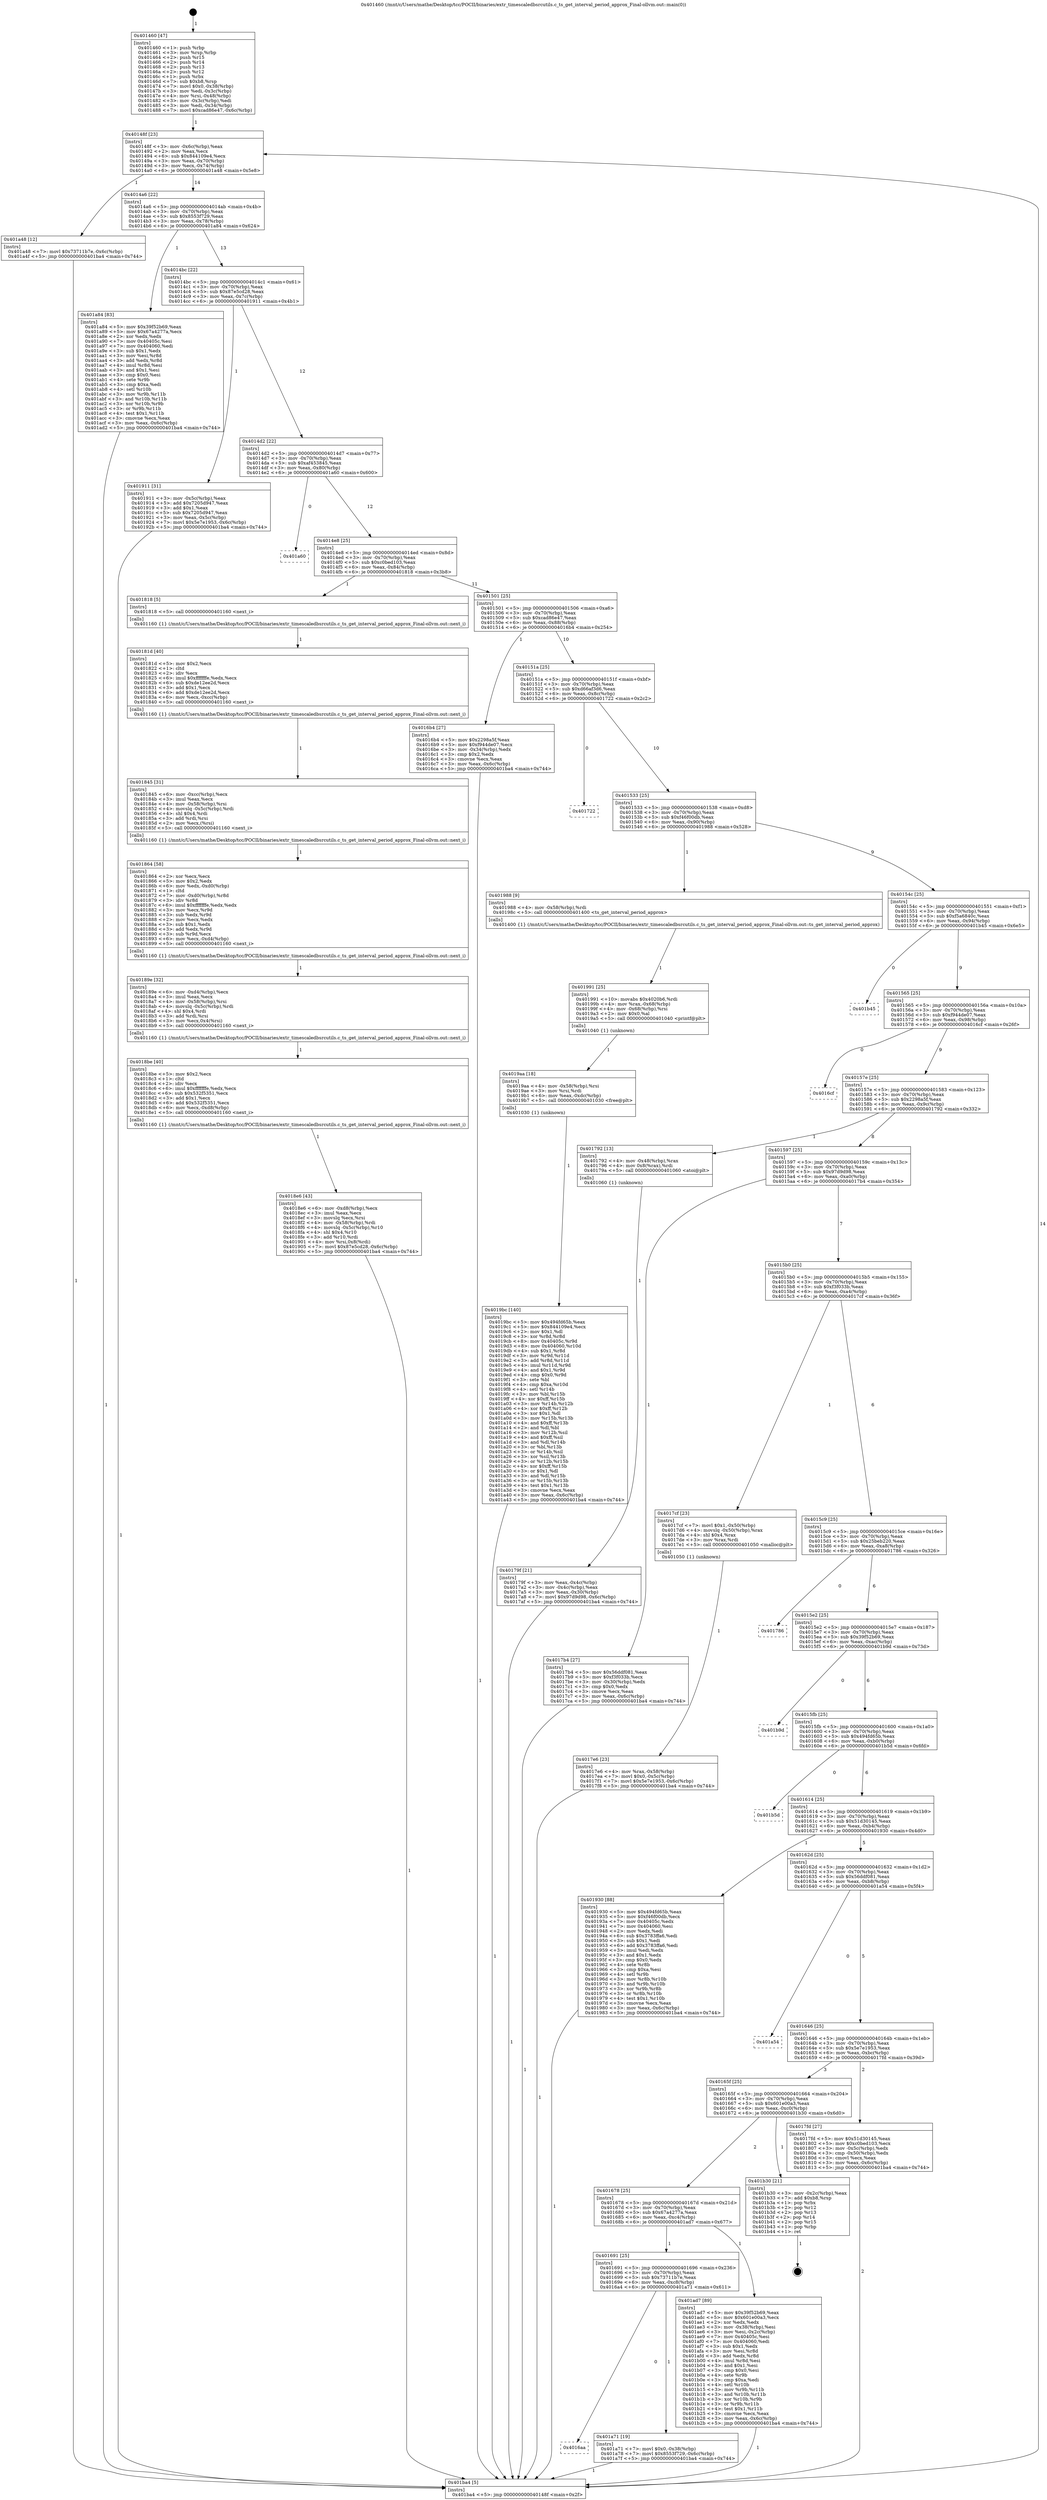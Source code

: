 digraph "0x401460" {
  label = "0x401460 (/mnt/c/Users/mathe/Desktop/tcc/POCII/binaries/extr_timescaledbsrcutils.c_ts_get_interval_period_approx_Final-ollvm.out::main(0))"
  labelloc = "t"
  node[shape=record]

  Entry [label="",width=0.3,height=0.3,shape=circle,fillcolor=black,style=filled]
  "0x40148f" [label="{
     0x40148f [23]\l
     | [instrs]\l
     &nbsp;&nbsp;0x40148f \<+3\>: mov -0x6c(%rbp),%eax\l
     &nbsp;&nbsp;0x401492 \<+2\>: mov %eax,%ecx\l
     &nbsp;&nbsp;0x401494 \<+6\>: sub $0x844109e4,%ecx\l
     &nbsp;&nbsp;0x40149a \<+3\>: mov %eax,-0x70(%rbp)\l
     &nbsp;&nbsp;0x40149d \<+3\>: mov %ecx,-0x74(%rbp)\l
     &nbsp;&nbsp;0x4014a0 \<+6\>: je 0000000000401a48 \<main+0x5e8\>\l
  }"]
  "0x401a48" [label="{
     0x401a48 [12]\l
     | [instrs]\l
     &nbsp;&nbsp;0x401a48 \<+7\>: movl $0x73711b7e,-0x6c(%rbp)\l
     &nbsp;&nbsp;0x401a4f \<+5\>: jmp 0000000000401ba4 \<main+0x744\>\l
  }"]
  "0x4014a6" [label="{
     0x4014a6 [22]\l
     | [instrs]\l
     &nbsp;&nbsp;0x4014a6 \<+5\>: jmp 00000000004014ab \<main+0x4b\>\l
     &nbsp;&nbsp;0x4014ab \<+3\>: mov -0x70(%rbp),%eax\l
     &nbsp;&nbsp;0x4014ae \<+5\>: sub $0x8553f729,%eax\l
     &nbsp;&nbsp;0x4014b3 \<+3\>: mov %eax,-0x78(%rbp)\l
     &nbsp;&nbsp;0x4014b6 \<+6\>: je 0000000000401a84 \<main+0x624\>\l
  }"]
  Exit [label="",width=0.3,height=0.3,shape=circle,fillcolor=black,style=filled,peripheries=2]
  "0x401a84" [label="{
     0x401a84 [83]\l
     | [instrs]\l
     &nbsp;&nbsp;0x401a84 \<+5\>: mov $0x39f52b69,%eax\l
     &nbsp;&nbsp;0x401a89 \<+5\>: mov $0x67a4277a,%ecx\l
     &nbsp;&nbsp;0x401a8e \<+2\>: xor %edx,%edx\l
     &nbsp;&nbsp;0x401a90 \<+7\>: mov 0x40405c,%esi\l
     &nbsp;&nbsp;0x401a97 \<+7\>: mov 0x404060,%edi\l
     &nbsp;&nbsp;0x401a9e \<+3\>: sub $0x1,%edx\l
     &nbsp;&nbsp;0x401aa1 \<+3\>: mov %esi,%r8d\l
     &nbsp;&nbsp;0x401aa4 \<+3\>: add %edx,%r8d\l
     &nbsp;&nbsp;0x401aa7 \<+4\>: imul %r8d,%esi\l
     &nbsp;&nbsp;0x401aab \<+3\>: and $0x1,%esi\l
     &nbsp;&nbsp;0x401aae \<+3\>: cmp $0x0,%esi\l
     &nbsp;&nbsp;0x401ab1 \<+4\>: sete %r9b\l
     &nbsp;&nbsp;0x401ab5 \<+3\>: cmp $0xa,%edi\l
     &nbsp;&nbsp;0x401ab8 \<+4\>: setl %r10b\l
     &nbsp;&nbsp;0x401abc \<+3\>: mov %r9b,%r11b\l
     &nbsp;&nbsp;0x401abf \<+3\>: and %r10b,%r11b\l
     &nbsp;&nbsp;0x401ac2 \<+3\>: xor %r10b,%r9b\l
     &nbsp;&nbsp;0x401ac5 \<+3\>: or %r9b,%r11b\l
     &nbsp;&nbsp;0x401ac8 \<+4\>: test $0x1,%r11b\l
     &nbsp;&nbsp;0x401acc \<+3\>: cmovne %ecx,%eax\l
     &nbsp;&nbsp;0x401acf \<+3\>: mov %eax,-0x6c(%rbp)\l
     &nbsp;&nbsp;0x401ad2 \<+5\>: jmp 0000000000401ba4 \<main+0x744\>\l
  }"]
  "0x4014bc" [label="{
     0x4014bc [22]\l
     | [instrs]\l
     &nbsp;&nbsp;0x4014bc \<+5\>: jmp 00000000004014c1 \<main+0x61\>\l
     &nbsp;&nbsp;0x4014c1 \<+3\>: mov -0x70(%rbp),%eax\l
     &nbsp;&nbsp;0x4014c4 \<+5\>: sub $0x87e5cd28,%eax\l
     &nbsp;&nbsp;0x4014c9 \<+3\>: mov %eax,-0x7c(%rbp)\l
     &nbsp;&nbsp;0x4014cc \<+6\>: je 0000000000401911 \<main+0x4b1\>\l
  }"]
  "0x4016aa" [label="{
     0x4016aa\l
  }", style=dashed]
  "0x401911" [label="{
     0x401911 [31]\l
     | [instrs]\l
     &nbsp;&nbsp;0x401911 \<+3\>: mov -0x5c(%rbp),%eax\l
     &nbsp;&nbsp;0x401914 \<+5\>: add $0x7205d947,%eax\l
     &nbsp;&nbsp;0x401919 \<+3\>: add $0x1,%eax\l
     &nbsp;&nbsp;0x40191c \<+5\>: sub $0x7205d947,%eax\l
     &nbsp;&nbsp;0x401921 \<+3\>: mov %eax,-0x5c(%rbp)\l
     &nbsp;&nbsp;0x401924 \<+7\>: movl $0x5e7e1953,-0x6c(%rbp)\l
     &nbsp;&nbsp;0x40192b \<+5\>: jmp 0000000000401ba4 \<main+0x744\>\l
  }"]
  "0x4014d2" [label="{
     0x4014d2 [22]\l
     | [instrs]\l
     &nbsp;&nbsp;0x4014d2 \<+5\>: jmp 00000000004014d7 \<main+0x77\>\l
     &nbsp;&nbsp;0x4014d7 \<+3\>: mov -0x70(%rbp),%eax\l
     &nbsp;&nbsp;0x4014da \<+5\>: sub $0xaf453845,%eax\l
     &nbsp;&nbsp;0x4014df \<+3\>: mov %eax,-0x80(%rbp)\l
     &nbsp;&nbsp;0x4014e2 \<+6\>: je 0000000000401a60 \<main+0x600\>\l
  }"]
  "0x401a71" [label="{
     0x401a71 [19]\l
     | [instrs]\l
     &nbsp;&nbsp;0x401a71 \<+7\>: movl $0x0,-0x38(%rbp)\l
     &nbsp;&nbsp;0x401a78 \<+7\>: movl $0x8553f729,-0x6c(%rbp)\l
     &nbsp;&nbsp;0x401a7f \<+5\>: jmp 0000000000401ba4 \<main+0x744\>\l
  }"]
  "0x401a60" [label="{
     0x401a60\l
  }", style=dashed]
  "0x4014e8" [label="{
     0x4014e8 [25]\l
     | [instrs]\l
     &nbsp;&nbsp;0x4014e8 \<+5\>: jmp 00000000004014ed \<main+0x8d\>\l
     &nbsp;&nbsp;0x4014ed \<+3\>: mov -0x70(%rbp),%eax\l
     &nbsp;&nbsp;0x4014f0 \<+5\>: sub $0xc0bed103,%eax\l
     &nbsp;&nbsp;0x4014f5 \<+6\>: mov %eax,-0x84(%rbp)\l
     &nbsp;&nbsp;0x4014fb \<+6\>: je 0000000000401818 \<main+0x3b8\>\l
  }"]
  "0x401691" [label="{
     0x401691 [25]\l
     | [instrs]\l
     &nbsp;&nbsp;0x401691 \<+5\>: jmp 0000000000401696 \<main+0x236\>\l
     &nbsp;&nbsp;0x401696 \<+3\>: mov -0x70(%rbp),%eax\l
     &nbsp;&nbsp;0x401699 \<+5\>: sub $0x73711b7e,%eax\l
     &nbsp;&nbsp;0x40169e \<+6\>: mov %eax,-0xc8(%rbp)\l
     &nbsp;&nbsp;0x4016a4 \<+6\>: je 0000000000401a71 \<main+0x611\>\l
  }"]
  "0x401818" [label="{
     0x401818 [5]\l
     | [instrs]\l
     &nbsp;&nbsp;0x401818 \<+5\>: call 0000000000401160 \<next_i\>\l
     | [calls]\l
     &nbsp;&nbsp;0x401160 \{1\} (/mnt/c/Users/mathe/Desktop/tcc/POCII/binaries/extr_timescaledbsrcutils.c_ts_get_interval_period_approx_Final-ollvm.out::next_i)\l
  }"]
  "0x401501" [label="{
     0x401501 [25]\l
     | [instrs]\l
     &nbsp;&nbsp;0x401501 \<+5\>: jmp 0000000000401506 \<main+0xa6\>\l
     &nbsp;&nbsp;0x401506 \<+3\>: mov -0x70(%rbp),%eax\l
     &nbsp;&nbsp;0x401509 \<+5\>: sub $0xcad86e47,%eax\l
     &nbsp;&nbsp;0x40150e \<+6\>: mov %eax,-0x88(%rbp)\l
     &nbsp;&nbsp;0x401514 \<+6\>: je 00000000004016b4 \<main+0x254\>\l
  }"]
  "0x401ad7" [label="{
     0x401ad7 [89]\l
     | [instrs]\l
     &nbsp;&nbsp;0x401ad7 \<+5\>: mov $0x39f52b69,%eax\l
     &nbsp;&nbsp;0x401adc \<+5\>: mov $0x601e00a3,%ecx\l
     &nbsp;&nbsp;0x401ae1 \<+2\>: xor %edx,%edx\l
     &nbsp;&nbsp;0x401ae3 \<+3\>: mov -0x38(%rbp),%esi\l
     &nbsp;&nbsp;0x401ae6 \<+3\>: mov %esi,-0x2c(%rbp)\l
     &nbsp;&nbsp;0x401ae9 \<+7\>: mov 0x40405c,%esi\l
     &nbsp;&nbsp;0x401af0 \<+7\>: mov 0x404060,%edi\l
     &nbsp;&nbsp;0x401af7 \<+3\>: sub $0x1,%edx\l
     &nbsp;&nbsp;0x401afa \<+3\>: mov %esi,%r8d\l
     &nbsp;&nbsp;0x401afd \<+3\>: add %edx,%r8d\l
     &nbsp;&nbsp;0x401b00 \<+4\>: imul %r8d,%esi\l
     &nbsp;&nbsp;0x401b04 \<+3\>: and $0x1,%esi\l
     &nbsp;&nbsp;0x401b07 \<+3\>: cmp $0x0,%esi\l
     &nbsp;&nbsp;0x401b0a \<+4\>: sete %r9b\l
     &nbsp;&nbsp;0x401b0e \<+3\>: cmp $0xa,%edi\l
     &nbsp;&nbsp;0x401b11 \<+4\>: setl %r10b\l
     &nbsp;&nbsp;0x401b15 \<+3\>: mov %r9b,%r11b\l
     &nbsp;&nbsp;0x401b18 \<+3\>: and %r10b,%r11b\l
     &nbsp;&nbsp;0x401b1b \<+3\>: xor %r10b,%r9b\l
     &nbsp;&nbsp;0x401b1e \<+3\>: or %r9b,%r11b\l
     &nbsp;&nbsp;0x401b21 \<+4\>: test $0x1,%r11b\l
     &nbsp;&nbsp;0x401b25 \<+3\>: cmovne %ecx,%eax\l
     &nbsp;&nbsp;0x401b28 \<+3\>: mov %eax,-0x6c(%rbp)\l
     &nbsp;&nbsp;0x401b2b \<+5\>: jmp 0000000000401ba4 \<main+0x744\>\l
  }"]
  "0x4016b4" [label="{
     0x4016b4 [27]\l
     | [instrs]\l
     &nbsp;&nbsp;0x4016b4 \<+5\>: mov $0x2298a5f,%eax\l
     &nbsp;&nbsp;0x4016b9 \<+5\>: mov $0xf944de07,%ecx\l
     &nbsp;&nbsp;0x4016be \<+3\>: mov -0x34(%rbp),%edx\l
     &nbsp;&nbsp;0x4016c1 \<+3\>: cmp $0x2,%edx\l
     &nbsp;&nbsp;0x4016c4 \<+3\>: cmovne %ecx,%eax\l
     &nbsp;&nbsp;0x4016c7 \<+3\>: mov %eax,-0x6c(%rbp)\l
     &nbsp;&nbsp;0x4016ca \<+5\>: jmp 0000000000401ba4 \<main+0x744\>\l
  }"]
  "0x40151a" [label="{
     0x40151a [25]\l
     | [instrs]\l
     &nbsp;&nbsp;0x40151a \<+5\>: jmp 000000000040151f \<main+0xbf\>\l
     &nbsp;&nbsp;0x40151f \<+3\>: mov -0x70(%rbp),%eax\l
     &nbsp;&nbsp;0x401522 \<+5\>: sub $0xd66af3d6,%eax\l
     &nbsp;&nbsp;0x401527 \<+6\>: mov %eax,-0x8c(%rbp)\l
     &nbsp;&nbsp;0x40152d \<+6\>: je 0000000000401722 \<main+0x2c2\>\l
  }"]
  "0x401ba4" [label="{
     0x401ba4 [5]\l
     | [instrs]\l
     &nbsp;&nbsp;0x401ba4 \<+5\>: jmp 000000000040148f \<main+0x2f\>\l
  }"]
  "0x401460" [label="{
     0x401460 [47]\l
     | [instrs]\l
     &nbsp;&nbsp;0x401460 \<+1\>: push %rbp\l
     &nbsp;&nbsp;0x401461 \<+3\>: mov %rsp,%rbp\l
     &nbsp;&nbsp;0x401464 \<+2\>: push %r15\l
     &nbsp;&nbsp;0x401466 \<+2\>: push %r14\l
     &nbsp;&nbsp;0x401468 \<+2\>: push %r13\l
     &nbsp;&nbsp;0x40146a \<+2\>: push %r12\l
     &nbsp;&nbsp;0x40146c \<+1\>: push %rbx\l
     &nbsp;&nbsp;0x40146d \<+7\>: sub $0xb8,%rsp\l
     &nbsp;&nbsp;0x401474 \<+7\>: movl $0x0,-0x38(%rbp)\l
     &nbsp;&nbsp;0x40147b \<+3\>: mov %edi,-0x3c(%rbp)\l
     &nbsp;&nbsp;0x40147e \<+4\>: mov %rsi,-0x48(%rbp)\l
     &nbsp;&nbsp;0x401482 \<+3\>: mov -0x3c(%rbp),%edi\l
     &nbsp;&nbsp;0x401485 \<+3\>: mov %edi,-0x34(%rbp)\l
     &nbsp;&nbsp;0x401488 \<+7\>: movl $0xcad86e47,-0x6c(%rbp)\l
  }"]
  "0x401678" [label="{
     0x401678 [25]\l
     | [instrs]\l
     &nbsp;&nbsp;0x401678 \<+5\>: jmp 000000000040167d \<main+0x21d\>\l
     &nbsp;&nbsp;0x40167d \<+3\>: mov -0x70(%rbp),%eax\l
     &nbsp;&nbsp;0x401680 \<+5\>: sub $0x67a4277a,%eax\l
     &nbsp;&nbsp;0x401685 \<+6\>: mov %eax,-0xc4(%rbp)\l
     &nbsp;&nbsp;0x40168b \<+6\>: je 0000000000401ad7 \<main+0x677\>\l
  }"]
  "0x401722" [label="{
     0x401722\l
  }", style=dashed]
  "0x401533" [label="{
     0x401533 [25]\l
     | [instrs]\l
     &nbsp;&nbsp;0x401533 \<+5\>: jmp 0000000000401538 \<main+0xd8\>\l
     &nbsp;&nbsp;0x401538 \<+3\>: mov -0x70(%rbp),%eax\l
     &nbsp;&nbsp;0x40153b \<+5\>: sub $0xf46f00db,%eax\l
     &nbsp;&nbsp;0x401540 \<+6\>: mov %eax,-0x90(%rbp)\l
     &nbsp;&nbsp;0x401546 \<+6\>: je 0000000000401988 \<main+0x528\>\l
  }"]
  "0x401b30" [label="{
     0x401b30 [21]\l
     | [instrs]\l
     &nbsp;&nbsp;0x401b30 \<+3\>: mov -0x2c(%rbp),%eax\l
     &nbsp;&nbsp;0x401b33 \<+7\>: add $0xb8,%rsp\l
     &nbsp;&nbsp;0x401b3a \<+1\>: pop %rbx\l
     &nbsp;&nbsp;0x401b3b \<+2\>: pop %r12\l
     &nbsp;&nbsp;0x401b3d \<+2\>: pop %r13\l
     &nbsp;&nbsp;0x401b3f \<+2\>: pop %r14\l
     &nbsp;&nbsp;0x401b41 \<+2\>: pop %r15\l
     &nbsp;&nbsp;0x401b43 \<+1\>: pop %rbp\l
     &nbsp;&nbsp;0x401b44 \<+1\>: ret\l
  }"]
  "0x401988" [label="{
     0x401988 [9]\l
     | [instrs]\l
     &nbsp;&nbsp;0x401988 \<+4\>: mov -0x58(%rbp),%rdi\l
     &nbsp;&nbsp;0x40198c \<+5\>: call 0000000000401400 \<ts_get_interval_period_approx\>\l
     | [calls]\l
     &nbsp;&nbsp;0x401400 \{1\} (/mnt/c/Users/mathe/Desktop/tcc/POCII/binaries/extr_timescaledbsrcutils.c_ts_get_interval_period_approx_Final-ollvm.out::ts_get_interval_period_approx)\l
  }"]
  "0x40154c" [label="{
     0x40154c [25]\l
     | [instrs]\l
     &nbsp;&nbsp;0x40154c \<+5\>: jmp 0000000000401551 \<main+0xf1\>\l
     &nbsp;&nbsp;0x401551 \<+3\>: mov -0x70(%rbp),%eax\l
     &nbsp;&nbsp;0x401554 \<+5\>: sub $0xf5a6840c,%eax\l
     &nbsp;&nbsp;0x401559 \<+6\>: mov %eax,-0x94(%rbp)\l
     &nbsp;&nbsp;0x40155f \<+6\>: je 0000000000401b45 \<main+0x6e5\>\l
  }"]
  "0x4019bc" [label="{
     0x4019bc [140]\l
     | [instrs]\l
     &nbsp;&nbsp;0x4019bc \<+5\>: mov $0x494fd65b,%eax\l
     &nbsp;&nbsp;0x4019c1 \<+5\>: mov $0x844109e4,%ecx\l
     &nbsp;&nbsp;0x4019c6 \<+2\>: mov $0x1,%dl\l
     &nbsp;&nbsp;0x4019c8 \<+3\>: xor %r8d,%r8d\l
     &nbsp;&nbsp;0x4019cb \<+8\>: mov 0x40405c,%r9d\l
     &nbsp;&nbsp;0x4019d3 \<+8\>: mov 0x404060,%r10d\l
     &nbsp;&nbsp;0x4019db \<+4\>: sub $0x1,%r8d\l
     &nbsp;&nbsp;0x4019df \<+3\>: mov %r9d,%r11d\l
     &nbsp;&nbsp;0x4019e2 \<+3\>: add %r8d,%r11d\l
     &nbsp;&nbsp;0x4019e5 \<+4\>: imul %r11d,%r9d\l
     &nbsp;&nbsp;0x4019e9 \<+4\>: and $0x1,%r9d\l
     &nbsp;&nbsp;0x4019ed \<+4\>: cmp $0x0,%r9d\l
     &nbsp;&nbsp;0x4019f1 \<+3\>: sete %bl\l
     &nbsp;&nbsp;0x4019f4 \<+4\>: cmp $0xa,%r10d\l
     &nbsp;&nbsp;0x4019f8 \<+4\>: setl %r14b\l
     &nbsp;&nbsp;0x4019fc \<+3\>: mov %bl,%r15b\l
     &nbsp;&nbsp;0x4019ff \<+4\>: xor $0xff,%r15b\l
     &nbsp;&nbsp;0x401a03 \<+3\>: mov %r14b,%r12b\l
     &nbsp;&nbsp;0x401a06 \<+4\>: xor $0xff,%r12b\l
     &nbsp;&nbsp;0x401a0a \<+3\>: xor $0x1,%dl\l
     &nbsp;&nbsp;0x401a0d \<+3\>: mov %r15b,%r13b\l
     &nbsp;&nbsp;0x401a10 \<+4\>: and $0xff,%r13b\l
     &nbsp;&nbsp;0x401a14 \<+2\>: and %dl,%bl\l
     &nbsp;&nbsp;0x401a16 \<+3\>: mov %r12b,%sil\l
     &nbsp;&nbsp;0x401a19 \<+4\>: and $0xff,%sil\l
     &nbsp;&nbsp;0x401a1d \<+3\>: and %dl,%r14b\l
     &nbsp;&nbsp;0x401a20 \<+3\>: or %bl,%r13b\l
     &nbsp;&nbsp;0x401a23 \<+3\>: or %r14b,%sil\l
     &nbsp;&nbsp;0x401a26 \<+3\>: xor %sil,%r13b\l
     &nbsp;&nbsp;0x401a29 \<+3\>: or %r12b,%r15b\l
     &nbsp;&nbsp;0x401a2c \<+4\>: xor $0xff,%r15b\l
     &nbsp;&nbsp;0x401a30 \<+3\>: or $0x1,%dl\l
     &nbsp;&nbsp;0x401a33 \<+3\>: and %dl,%r15b\l
     &nbsp;&nbsp;0x401a36 \<+3\>: or %r15b,%r13b\l
     &nbsp;&nbsp;0x401a39 \<+4\>: test $0x1,%r13b\l
     &nbsp;&nbsp;0x401a3d \<+3\>: cmovne %ecx,%eax\l
     &nbsp;&nbsp;0x401a40 \<+3\>: mov %eax,-0x6c(%rbp)\l
     &nbsp;&nbsp;0x401a43 \<+5\>: jmp 0000000000401ba4 \<main+0x744\>\l
  }"]
  "0x401b45" [label="{
     0x401b45\l
  }", style=dashed]
  "0x401565" [label="{
     0x401565 [25]\l
     | [instrs]\l
     &nbsp;&nbsp;0x401565 \<+5\>: jmp 000000000040156a \<main+0x10a\>\l
     &nbsp;&nbsp;0x40156a \<+3\>: mov -0x70(%rbp),%eax\l
     &nbsp;&nbsp;0x40156d \<+5\>: sub $0xf944de07,%eax\l
     &nbsp;&nbsp;0x401572 \<+6\>: mov %eax,-0x98(%rbp)\l
     &nbsp;&nbsp;0x401578 \<+6\>: je 00000000004016cf \<main+0x26f\>\l
  }"]
  "0x4019aa" [label="{
     0x4019aa [18]\l
     | [instrs]\l
     &nbsp;&nbsp;0x4019aa \<+4\>: mov -0x58(%rbp),%rsi\l
     &nbsp;&nbsp;0x4019ae \<+3\>: mov %rsi,%rdi\l
     &nbsp;&nbsp;0x4019b1 \<+6\>: mov %eax,-0xdc(%rbp)\l
     &nbsp;&nbsp;0x4019b7 \<+5\>: call 0000000000401030 \<free@plt\>\l
     | [calls]\l
     &nbsp;&nbsp;0x401030 \{1\} (unknown)\l
  }"]
  "0x4016cf" [label="{
     0x4016cf\l
  }", style=dashed]
  "0x40157e" [label="{
     0x40157e [25]\l
     | [instrs]\l
     &nbsp;&nbsp;0x40157e \<+5\>: jmp 0000000000401583 \<main+0x123\>\l
     &nbsp;&nbsp;0x401583 \<+3\>: mov -0x70(%rbp),%eax\l
     &nbsp;&nbsp;0x401586 \<+5\>: sub $0x2298a5f,%eax\l
     &nbsp;&nbsp;0x40158b \<+6\>: mov %eax,-0x9c(%rbp)\l
     &nbsp;&nbsp;0x401591 \<+6\>: je 0000000000401792 \<main+0x332\>\l
  }"]
  "0x401991" [label="{
     0x401991 [25]\l
     | [instrs]\l
     &nbsp;&nbsp;0x401991 \<+10\>: movabs $0x4020b6,%rdi\l
     &nbsp;&nbsp;0x40199b \<+4\>: mov %rax,-0x68(%rbp)\l
     &nbsp;&nbsp;0x40199f \<+4\>: mov -0x68(%rbp),%rsi\l
     &nbsp;&nbsp;0x4019a3 \<+2\>: mov $0x0,%al\l
     &nbsp;&nbsp;0x4019a5 \<+5\>: call 0000000000401040 \<printf@plt\>\l
     | [calls]\l
     &nbsp;&nbsp;0x401040 \{1\} (unknown)\l
  }"]
  "0x401792" [label="{
     0x401792 [13]\l
     | [instrs]\l
     &nbsp;&nbsp;0x401792 \<+4\>: mov -0x48(%rbp),%rax\l
     &nbsp;&nbsp;0x401796 \<+4\>: mov 0x8(%rax),%rdi\l
     &nbsp;&nbsp;0x40179a \<+5\>: call 0000000000401060 \<atoi@plt\>\l
     | [calls]\l
     &nbsp;&nbsp;0x401060 \{1\} (unknown)\l
  }"]
  "0x401597" [label="{
     0x401597 [25]\l
     | [instrs]\l
     &nbsp;&nbsp;0x401597 \<+5\>: jmp 000000000040159c \<main+0x13c\>\l
     &nbsp;&nbsp;0x40159c \<+3\>: mov -0x70(%rbp),%eax\l
     &nbsp;&nbsp;0x40159f \<+5\>: sub $0x97d9d98,%eax\l
     &nbsp;&nbsp;0x4015a4 \<+6\>: mov %eax,-0xa0(%rbp)\l
     &nbsp;&nbsp;0x4015aa \<+6\>: je 00000000004017b4 \<main+0x354\>\l
  }"]
  "0x40179f" [label="{
     0x40179f [21]\l
     | [instrs]\l
     &nbsp;&nbsp;0x40179f \<+3\>: mov %eax,-0x4c(%rbp)\l
     &nbsp;&nbsp;0x4017a2 \<+3\>: mov -0x4c(%rbp),%eax\l
     &nbsp;&nbsp;0x4017a5 \<+3\>: mov %eax,-0x30(%rbp)\l
     &nbsp;&nbsp;0x4017a8 \<+7\>: movl $0x97d9d98,-0x6c(%rbp)\l
     &nbsp;&nbsp;0x4017af \<+5\>: jmp 0000000000401ba4 \<main+0x744\>\l
  }"]
  "0x4018e6" [label="{
     0x4018e6 [43]\l
     | [instrs]\l
     &nbsp;&nbsp;0x4018e6 \<+6\>: mov -0xd8(%rbp),%ecx\l
     &nbsp;&nbsp;0x4018ec \<+3\>: imul %eax,%ecx\l
     &nbsp;&nbsp;0x4018ef \<+3\>: movslq %ecx,%rsi\l
     &nbsp;&nbsp;0x4018f2 \<+4\>: mov -0x58(%rbp),%rdi\l
     &nbsp;&nbsp;0x4018f6 \<+4\>: movslq -0x5c(%rbp),%r10\l
     &nbsp;&nbsp;0x4018fa \<+4\>: shl $0x4,%r10\l
     &nbsp;&nbsp;0x4018fe \<+3\>: add %r10,%rdi\l
     &nbsp;&nbsp;0x401901 \<+4\>: mov %rsi,0x8(%rdi)\l
     &nbsp;&nbsp;0x401905 \<+7\>: movl $0x87e5cd28,-0x6c(%rbp)\l
     &nbsp;&nbsp;0x40190c \<+5\>: jmp 0000000000401ba4 \<main+0x744\>\l
  }"]
  "0x4017b4" [label="{
     0x4017b4 [27]\l
     | [instrs]\l
     &nbsp;&nbsp;0x4017b4 \<+5\>: mov $0x56ddf081,%eax\l
     &nbsp;&nbsp;0x4017b9 \<+5\>: mov $0xf3f033b,%ecx\l
     &nbsp;&nbsp;0x4017be \<+3\>: mov -0x30(%rbp),%edx\l
     &nbsp;&nbsp;0x4017c1 \<+3\>: cmp $0x0,%edx\l
     &nbsp;&nbsp;0x4017c4 \<+3\>: cmove %ecx,%eax\l
     &nbsp;&nbsp;0x4017c7 \<+3\>: mov %eax,-0x6c(%rbp)\l
     &nbsp;&nbsp;0x4017ca \<+5\>: jmp 0000000000401ba4 \<main+0x744\>\l
  }"]
  "0x4015b0" [label="{
     0x4015b0 [25]\l
     | [instrs]\l
     &nbsp;&nbsp;0x4015b0 \<+5\>: jmp 00000000004015b5 \<main+0x155\>\l
     &nbsp;&nbsp;0x4015b5 \<+3\>: mov -0x70(%rbp),%eax\l
     &nbsp;&nbsp;0x4015b8 \<+5\>: sub $0xf3f033b,%eax\l
     &nbsp;&nbsp;0x4015bd \<+6\>: mov %eax,-0xa4(%rbp)\l
     &nbsp;&nbsp;0x4015c3 \<+6\>: je 00000000004017cf \<main+0x36f\>\l
  }"]
  "0x4018be" [label="{
     0x4018be [40]\l
     | [instrs]\l
     &nbsp;&nbsp;0x4018be \<+5\>: mov $0x2,%ecx\l
     &nbsp;&nbsp;0x4018c3 \<+1\>: cltd\l
     &nbsp;&nbsp;0x4018c4 \<+2\>: idiv %ecx\l
     &nbsp;&nbsp;0x4018c6 \<+6\>: imul $0xfffffffe,%edx,%ecx\l
     &nbsp;&nbsp;0x4018cc \<+6\>: sub $0x532f5351,%ecx\l
     &nbsp;&nbsp;0x4018d2 \<+3\>: add $0x1,%ecx\l
     &nbsp;&nbsp;0x4018d5 \<+6\>: add $0x532f5351,%ecx\l
     &nbsp;&nbsp;0x4018db \<+6\>: mov %ecx,-0xd8(%rbp)\l
     &nbsp;&nbsp;0x4018e1 \<+5\>: call 0000000000401160 \<next_i\>\l
     | [calls]\l
     &nbsp;&nbsp;0x401160 \{1\} (/mnt/c/Users/mathe/Desktop/tcc/POCII/binaries/extr_timescaledbsrcutils.c_ts_get_interval_period_approx_Final-ollvm.out::next_i)\l
  }"]
  "0x4017cf" [label="{
     0x4017cf [23]\l
     | [instrs]\l
     &nbsp;&nbsp;0x4017cf \<+7\>: movl $0x1,-0x50(%rbp)\l
     &nbsp;&nbsp;0x4017d6 \<+4\>: movslq -0x50(%rbp),%rax\l
     &nbsp;&nbsp;0x4017da \<+4\>: shl $0x4,%rax\l
     &nbsp;&nbsp;0x4017de \<+3\>: mov %rax,%rdi\l
     &nbsp;&nbsp;0x4017e1 \<+5\>: call 0000000000401050 \<malloc@plt\>\l
     | [calls]\l
     &nbsp;&nbsp;0x401050 \{1\} (unknown)\l
  }"]
  "0x4015c9" [label="{
     0x4015c9 [25]\l
     | [instrs]\l
     &nbsp;&nbsp;0x4015c9 \<+5\>: jmp 00000000004015ce \<main+0x16e\>\l
     &nbsp;&nbsp;0x4015ce \<+3\>: mov -0x70(%rbp),%eax\l
     &nbsp;&nbsp;0x4015d1 \<+5\>: sub $0x25beb220,%eax\l
     &nbsp;&nbsp;0x4015d6 \<+6\>: mov %eax,-0xa8(%rbp)\l
     &nbsp;&nbsp;0x4015dc \<+6\>: je 0000000000401786 \<main+0x326\>\l
  }"]
  "0x4017e6" [label="{
     0x4017e6 [23]\l
     | [instrs]\l
     &nbsp;&nbsp;0x4017e6 \<+4\>: mov %rax,-0x58(%rbp)\l
     &nbsp;&nbsp;0x4017ea \<+7\>: movl $0x0,-0x5c(%rbp)\l
     &nbsp;&nbsp;0x4017f1 \<+7\>: movl $0x5e7e1953,-0x6c(%rbp)\l
     &nbsp;&nbsp;0x4017f8 \<+5\>: jmp 0000000000401ba4 \<main+0x744\>\l
  }"]
  "0x40189e" [label="{
     0x40189e [32]\l
     | [instrs]\l
     &nbsp;&nbsp;0x40189e \<+6\>: mov -0xd4(%rbp),%ecx\l
     &nbsp;&nbsp;0x4018a4 \<+3\>: imul %eax,%ecx\l
     &nbsp;&nbsp;0x4018a7 \<+4\>: mov -0x58(%rbp),%rsi\l
     &nbsp;&nbsp;0x4018ab \<+4\>: movslq -0x5c(%rbp),%rdi\l
     &nbsp;&nbsp;0x4018af \<+4\>: shl $0x4,%rdi\l
     &nbsp;&nbsp;0x4018b3 \<+3\>: add %rdi,%rsi\l
     &nbsp;&nbsp;0x4018b6 \<+3\>: mov %ecx,0x4(%rsi)\l
     &nbsp;&nbsp;0x4018b9 \<+5\>: call 0000000000401160 \<next_i\>\l
     | [calls]\l
     &nbsp;&nbsp;0x401160 \{1\} (/mnt/c/Users/mathe/Desktop/tcc/POCII/binaries/extr_timescaledbsrcutils.c_ts_get_interval_period_approx_Final-ollvm.out::next_i)\l
  }"]
  "0x401786" [label="{
     0x401786\l
  }", style=dashed]
  "0x4015e2" [label="{
     0x4015e2 [25]\l
     | [instrs]\l
     &nbsp;&nbsp;0x4015e2 \<+5\>: jmp 00000000004015e7 \<main+0x187\>\l
     &nbsp;&nbsp;0x4015e7 \<+3\>: mov -0x70(%rbp),%eax\l
     &nbsp;&nbsp;0x4015ea \<+5\>: sub $0x39f52b69,%eax\l
     &nbsp;&nbsp;0x4015ef \<+6\>: mov %eax,-0xac(%rbp)\l
     &nbsp;&nbsp;0x4015f5 \<+6\>: je 0000000000401b9d \<main+0x73d\>\l
  }"]
  "0x401864" [label="{
     0x401864 [58]\l
     | [instrs]\l
     &nbsp;&nbsp;0x401864 \<+2\>: xor %ecx,%ecx\l
     &nbsp;&nbsp;0x401866 \<+5\>: mov $0x2,%edx\l
     &nbsp;&nbsp;0x40186b \<+6\>: mov %edx,-0xd0(%rbp)\l
     &nbsp;&nbsp;0x401871 \<+1\>: cltd\l
     &nbsp;&nbsp;0x401872 \<+7\>: mov -0xd0(%rbp),%r8d\l
     &nbsp;&nbsp;0x401879 \<+3\>: idiv %r8d\l
     &nbsp;&nbsp;0x40187c \<+6\>: imul $0xfffffffe,%edx,%edx\l
     &nbsp;&nbsp;0x401882 \<+3\>: mov %ecx,%r9d\l
     &nbsp;&nbsp;0x401885 \<+3\>: sub %edx,%r9d\l
     &nbsp;&nbsp;0x401888 \<+2\>: mov %ecx,%edx\l
     &nbsp;&nbsp;0x40188a \<+3\>: sub $0x1,%edx\l
     &nbsp;&nbsp;0x40188d \<+3\>: add %edx,%r9d\l
     &nbsp;&nbsp;0x401890 \<+3\>: sub %r9d,%ecx\l
     &nbsp;&nbsp;0x401893 \<+6\>: mov %ecx,-0xd4(%rbp)\l
     &nbsp;&nbsp;0x401899 \<+5\>: call 0000000000401160 \<next_i\>\l
     | [calls]\l
     &nbsp;&nbsp;0x401160 \{1\} (/mnt/c/Users/mathe/Desktop/tcc/POCII/binaries/extr_timescaledbsrcutils.c_ts_get_interval_period_approx_Final-ollvm.out::next_i)\l
  }"]
  "0x401b9d" [label="{
     0x401b9d\l
  }", style=dashed]
  "0x4015fb" [label="{
     0x4015fb [25]\l
     | [instrs]\l
     &nbsp;&nbsp;0x4015fb \<+5\>: jmp 0000000000401600 \<main+0x1a0\>\l
     &nbsp;&nbsp;0x401600 \<+3\>: mov -0x70(%rbp),%eax\l
     &nbsp;&nbsp;0x401603 \<+5\>: sub $0x494fd65b,%eax\l
     &nbsp;&nbsp;0x401608 \<+6\>: mov %eax,-0xb0(%rbp)\l
     &nbsp;&nbsp;0x40160e \<+6\>: je 0000000000401b5d \<main+0x6fd\>\l
  }"]
  "0x401845" [label="{
     0x401845 [31]\l
     | [instrs]\l
     &nbsp;&nbsp;0x401845 \<+6\>: mov -0xcc(%rbp),%ecx\l
     &nbsp;&nbsp;0x40184b \<+3\>: imul %eax,%ecx\l
     &nbsp;&nbsp;0x40184e \<+4\>: mov -0x58(%rbp),%rsi\l
     &nbsp;&nbsp;0x401852 \<+4\>: movslq -0x5c(%rbp),%rdi\l
     &nbsp;&nbsp;0x401856 \<+4\>: shl $0x4,%rdi\l
     &nbsp;&nbsp;0x40185a \<+3\>: add %rdi,%rsi\l
     &nbsp;&nbsp;0x40185d \<+2\>: mov %ecx,(%rsi)\l
     &nbsp;&nbsp;0x40185f \<+5\>: call 0000000000401160 \<next_i\>\l
     | [calls]\l
     &nbsp;&nbsp;0x401160 \{1\} (/mnt/c/Users/mathe/Desktop/tcc/POCII/binaries/extr_timescaledbsrcutils.c_ts_get_interval_period_approx_Final-ollvm.out::next_i)\l
  }"]
  "0x401b5d" [label="{
     0x401b5d\l
  }", style=dashed]
  "0x401614" [label="{
     0x401614 [25]\l
     | [instrs]\l
     &nbsp;&nbsp;0x401614 \<+5\>: jmp 0000000000401619 \<main+0x1b9\>\l
     &nbsp;&nbsp;0x401619 \<+3\>: mov -0x70(%rbp),%eax\l
     &nbsp;&nbsp;0x40161c \<+5\>: sub $0x51d30145,%eax\l
     &nbsp;&nbsp;0x401621 \<+6\>: mov %eax,-0xb4(%rbp)\l
     &nbsp;&nbsp;0x401627 \<+6\>: je 0000000000401930 \<main+0x4d0\>\l
  }"]
  "0x40181d" [label="{
     0x40181d [40]\l
     | [instrs]\l
     &nbsp;&nbsp;0x40181d \<+5\>: mov $0x2,%ecx\l
     &nbsp;&nbsp;0x401822 \<+1\>: cltd\l
     &nbsp;&nbsp;0x401823 \<+2\>: idiv %ecx\l
     &nbsp;&nbsp;0x401825 \<+6\>: imul $0xfffffffe,%edx,%ecx\l
     &nbsp;&nbsp;0x40182b \<+6\>: sub $0xde12ee2d,%ecx\l
     &nbsp;&nbsp;0x401831 \<+3\>: add $0x1,%ecx\l
     &nbsp;&nbsp;0x401834 \<+6\>: add $0xde12ee2d,%ecx\l
     &nbsp;&nbsp;0x40183a \<+6\>: mov %ecx,-0xcc(%rbp)\l
     &nbsp;&nbsp;0x401840 \<+5\>: call 0000000000401160 \<next_i\>\l
     | [calls]\l
     &nbsp;&nbsp;0x401160 \{1\} (/mnt/c/Users/mathe/Desktop/tcc/POCII/binaries/extr_timescaledbsrcutils.c_ts_get_interval_period_approx_Final-ollvm.out::next_i)\l
  }"]
  "0x401930" [label="{
     0x401930 [88]\l
     | [instrs]\l
     &nbsp;&nbsp;0x401930 \<+5\>: mov $0x494fd65b,%eax\l
     &nbsp;&nbsp;0x401935 \<+5\>: mov $0xf46f00db,%ecx\l
     &nbsp;&nbsp;0x40193a \<+7\>: mov 0x40405c,%edx\l
     &nbsp;&nbsp;0x401941 \<+7\>: mov 0x404060,%esi\l
     &nbsp;&nbsp;0x401948 \<+2\>: mov %edx,%edi\l
     &nbsp;&nbsp;0x40194a \<+6\>: sub $0x3783ffa6,%edi\l
     &nbsp;&nbsp;0x401950 \<+3\>: sub $0x1,%edi\l
     &nbsp;&nbsp;0x401953 \<+6\>: add $0x3783ffa6,%edi\l
     &nbsp;&nbsp;0x401959 \<+3\>: imul %edi,%edx\l
     &nbsp;&nbsp;0x40195c \<+3\>: and $0x1,%edx\l
     &nbsp;&nbsp;0x40195f \<+3\>: cmp $0x0,%edx\l
     &nbsp;&nbsp;0x401962 \<+4\>: sete %r8b\l
     &nbsp;&nbsp;0x401966 \<+3\>: cmp $0xa,%esi\l
     &nbsp;&nbsp;0x401969 \<+4\>: setl %r9b\l
     &nbsp;&nbsp;0x40196d \<+3\>: mov %r8b,%r10b\l
     &nbsp;&nbsp;0x401970 \<+3\>: and %r9b,%r10b\l
     &nbsp;&nbsp;0x401973 \<+3\>: xor %r9b,%r8b\l
     &nbsp;&nbsp;0x401976 \<+3\>: or %r8b,%r10b\l
     &nbsp;&nbsp;0x401979 \<+4\>: test $0x1,%r10b\l
     &nbsp;&nbsp;0x40197d \<+3\>: cmovne %ecx,%eax\l
     &nbsp;&nbsp;0x401980 \<+3\>: mov %eax,-0x6c(%rbp)\l
     &nbsp;&nbsp;0x401983 \<+5\>: jmp 0000000000401ba4 \<main+0x744\>\l
  }"]
  "0x40162d" [label="{
     0x40162d [25]\l
     | [instrs]\l
     &nbsp;&nbsp;0x40162d \<+5\>: jmp 0000000000401632 \<main+0x1d2\>\l
     &nbsp;&nbsp;0x401632 \<+3\>: mov -0x70(%rbp),%eax\l
     &nbsp;&nbsp;0x401635 \<+5\>: sub $0x56ddf081,%eax\l
     &nbsp;&nbsp;0x40163a \<+6\>: mov %eax,-0xb8(%rbp)\l
     &nbsp;&nbsp;0x401640 \<+6\>: je 0000000000401a54 \<main+0x5f4\>\l
  }"]
  "0x40165f" [label="{
     0x40165f [25]\l
     | [instrs]\l
     &nbsp;&nbsp;0x40165f \<+5\>: jmp 0000000000401664 \<main+0x204\>\l
     &nbsp;&nbsp;0x401664 \<+3\>: mov -0x70(%rbp),%eax\l
     &nbsp;&nbsp;0x401667 \<+5\>: sub $0x601e00a3,%eax\l
     &nbsp;&nbsp;0x40166c \<+6\>: mov %eax,-0xc0(%rbp)\l
     &nbsp;&nbsp;0x401672 \<+6\>: je 0000000000401b30 \<main+0x6d0\>\l
  }"]
  "0x401a54" [label="{
     0x401a54\l
  }", style=dashed]
  "0x401646" [label="{
     0x401646 [25]\l
     | [instrs]\l
     &nbsp;&nbsp;0x401646 \<+5\>: jmp 000000000040164b \<main+0x1eb\>\l
     &nbsp;&nbsp;0x40164b \<+3\>: mov -0x70(%rbp),%eax\l
     &nbsp;&nbsp;0x40164e \<+5\>: sub $0x5e7e1953,%eax\l
     &nbsp;&nbsp;0x401653 \<+6\>: mov %eax,-0xbc(%rbp)\l
     &nbsp;&nbsp;0x401659 \<+6\>: je 00000000004017fd \<main+0x39d\>\l
  }"]
  "0x4017fd" [label="{
     0x4017fd [27]\l
     | [instrs]\l
     &nbsp;&nbsp;0x4017fd \<+5\>: mov $0x51d30145,%eax\l
     &nbsp;&nbsp;0x401802 \<+5\>: mov $0xc0bed103,%ecx\l
     &nbsp;&nbsp;0x401807 \<+3\>: mov -0x5c(%rbp),%edx\l
     &nbsp;&nbsp;0x40180a \<+3\>: cmp -0x50(%rbp),%edx\l
     &nbsp;&nbsp;0x40180d \<+3\>: cmovl %ecx,%eax\l
     &nbsp;&nbsp;0x401810 \<+3\>: mov %eax,-0x6c(%rbp)\l
     &nbsp;&nbsp;0x401813 \<+5\>: jmp 0000000000401ba4 \<main+0x744\>\l
  }"]
  Entry -> "0x401460" [label=" 1"]
  "0x40148f" -> "0x401a48" [label=" 1"]
  "0x40148f" -> "0x4014a6" [label=" 14"]
  "0x401b30" -> Exit [label=" 1"]
  "0x4014a6" -> "0x401a84" [label=" 1"]
  "0x4014a6" -> "0x4014bc" [label=" 13"]
  "0x401ad7" -> "0x401ba4" [label=" 1"]
  "0x4014bc" -> "0x401911" [label=" 1"]
  "0x4014bc" -> "0x4014d2" [label=" 12"]
  "0x401a84" -> "0x401ba4" [label=" 1"]
  "0x4014d2" -> "0x401a60" [label=" 0"]
  "0x4014d2" -> "0x4014e8" [label=" 12"]
  "0x401a71" -> "0x401ba4" [label=" 1"]
  "0x4014e8" -> "0x401818" [label=" 1"]
  "0x4014e8" -> "0x401501" [label=" 11"]
  "0x401691" -> "0x401a71" [label=" 1"]
  "0x401501" -> "0x4016b4" [label=" 1"]
  "0x401501" -> "0x40151a" [label=" 10"]
  "0x4016b4" -> "0x401ba4" [label=" 1"]
  "0x401460" -> "0x40148f" [label=" 1"]
  "0x401ba4" -> "0x40148f" [label=" 14"]
  "0x401691" -> "0x4016aa" [label=" 0"]
  "0x40151a" -> "0x401722" [label=" 0"]
  "0x40151a" -> "0x401533" [label=" 10"]
  "0x401678" -> "0x401ad7" [label=" 1"]
  "0x401533" -> "0x401988" [label=" 1"]
  "0x401533" -> "0x40154c" [label=" 9"]
  "0x401678" -> "0x401691" [label=" 1"]
  "0x40154c" -> "0x401b45" [label=" 0"]
  "0x40154c" -> "0x401565" [label=" 9"]
  "0x40165f" -> "0x401b30" [label=" 1"]
  "0x401565" -> "0x4016cf" [label=" 0"]
  "0x401565" -> "0x40157e" [label=" 9"]
  "0x40165f" -> "0x401678" [label=" 2"]
  "0x40157e" -> "0x401792" [label=" 1"]
  "0x40157e" -> "0x401597" [label=" 8"]
  "0x401792" -> "0x40179f" [label=" 1"]
  "0x40179f" -> "0x401ba4" [label=" 1"]
  "0x401a48" -> "0x401ba4" [label=" 1"]
  "0x401597" -> "0x4017b4" [label=" 1"]
  "0x401597" -> "0x4015b0" [label=" 7"]
  "0x4017b4" -> "0x401ba4" [label=" 1"]
  "0x4019bc" -> "0x401ba4" [label=" 1"]
  "0x4015b0" -> "0x4017cf" [label=" 1"]
  "0x4015b0" -> "0x4015c9" [label=" 6"]
  "0x4017cf" -> "0x4017e6" [label=" 1"]
  "0x4017e6" -> "0x401ba4" [label=" 1"]
  "0x4019aa" -> "0x4019bc" [label=" 1"]
  "0x4015c9" -> "0x401786" [label=" 0"]
  "0x4015c9" -> "0x4015e2" [label=" 6"]
  "0x401991" -> "0x4019aa" [label=" 1"]
  "0x4015e2" -> "0x401b9d" [label=" 0"]
  "0x4015e2" -> "0x4015fb" [label=" 6"]
  "0x401988" -> "0x401991" [label=" 1"]
  "0x4015fb" -> "0x401b5d" [label=" 0"]
  "0x4015fb" -> "0x401614" [label=" 6"]
  "0x401930" -> "0x401ba4" [label=" 1"]
  "0x401614" -> "0x401930" [label=" 1"]
  "0x401614" -> "0x40162d" [label=" 5"]
  "0x401911" -> "0x401ba4" [label=" 1"]
  "0x40162d" -> "0x401a54" [label=" 0"]
  "0x40162d" -> "0x401646" [label=" 5"]
  "0x4018e6" -> "0x401ba4" [label=" 1"]
  "0x401646" -> "0x4017fd" [label=" 2"]
  "0x401646" -> "0x40165f" [label=" 3"]
  "0x4017fd" -> "0x401ba4" [label=" 2"]
  "0x401818" -> "0x40181d" [label=" 1"]
  "0x40181d" -> "0x401845" [label=" 1"]
  "0x401845" -> "0x401864" [label=" 1"]
  "0x401864" -> "0x40189e" [label=" 1"]
  "0x40189e" -> "0x4018be" [label=" 1"]
  "0x4018be" -> "0x4018e6" [label=" 1"]
}
